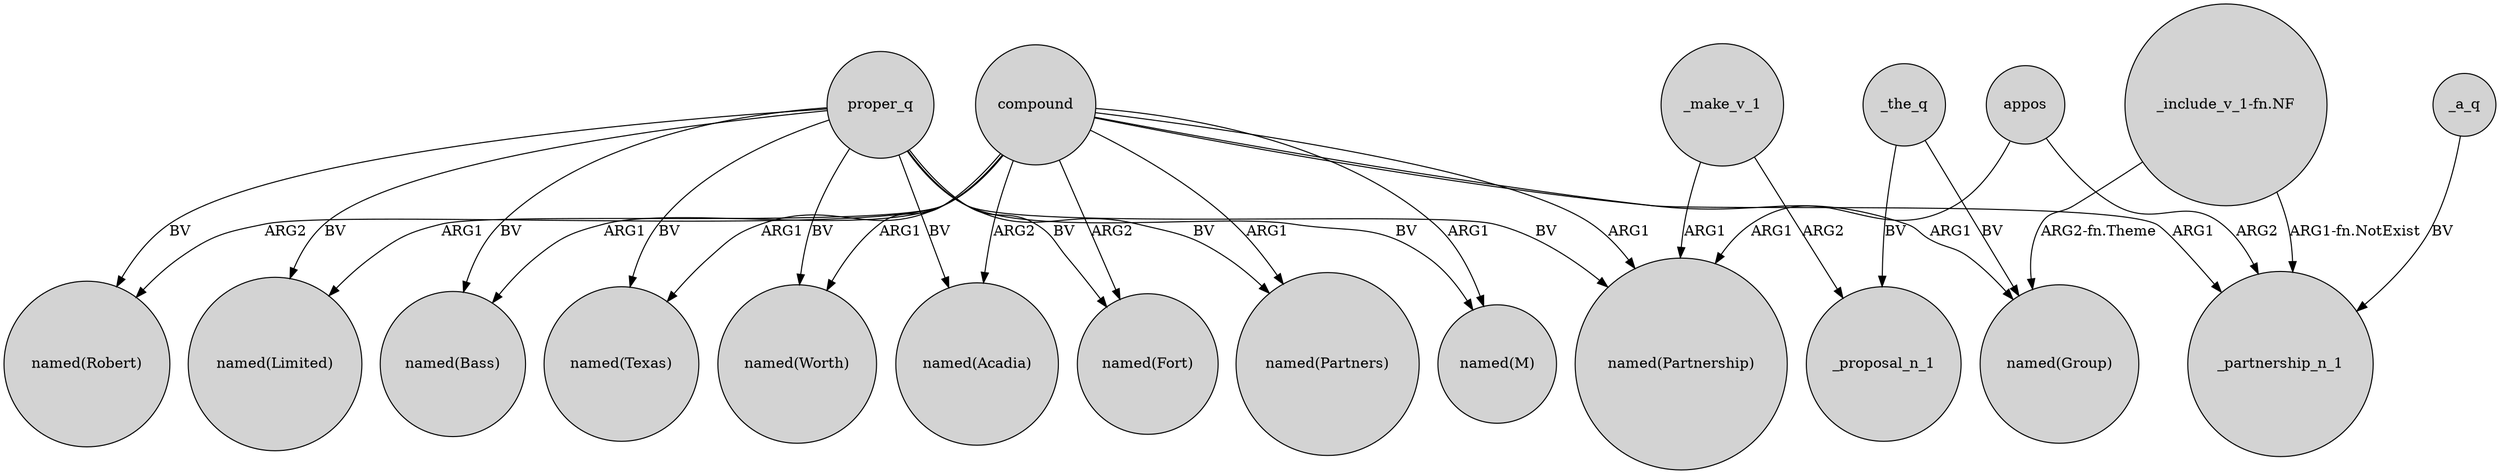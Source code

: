 digraph {
	node [shape=circle style=filled]
	appos -> "named(Partnership)" [label=ARG1]
	proper_q -> "named(Bass)" [label=BV]
	proper_q -> "named(Partners)" [label=BV]
	compound -> "named(Texas)" [label=ARG1]
	_the_q -> _proposal_n_1 [label=BV]
	proper_q -> "named(Acadia)" [label=BV]
	compound -> "named(Robert)" [label=ARG2]
	_make_v_1 -> _proposal_n_1 [label=ARG2]
	proper_q -> "named(Fort)" [label=BV]
	compound -> "named(Partnership)" [label=ARG1]
	proper_q -> "named(M)" [label=BV]
	proper_q -> "named(Limited)" [label=BV]
	compound -> "named(Group)" [label=ARG1]
	compound -> "named(Bass)" [label=ARG1]
	_make_v_1 -> "named(Partnership)" [label=ARG1]
	proper_q -> "named(Texas)" [label=BV]
	"_include_v_1-fn.NF" -> "named(Group)" [label="ARG2-fn.Theme"]
	_a_q -> _partnership_n_1 [label=BV]
	compound -> "named(M)" [label=ARG1]
	proper_q -> "named(Robert)" [label=BV]
	_the_q -> "named(Group)" [label=BV]
	proper_q -> "named(Partnership)" [label=BV]
	"_include_v_1-fn.NF" -> _partnership_n_1 [label="ARG1-fn.NotExist"]
	compound -> "named(Partners)" [label=ARG1]
	compound -> "named(Worth)" [label=ARG1]
	compound -> _partnership_n_1 [label=ARG1]
	appos -> _partnership_n_1 [label=ARG2]
	compound -> "named(Acadia)" [label=ARG2]
	proper_q -> "named(Worth)" [label=BV]
	compound -> "named(Limited)" [label=ARG1]
	compound -> "named(Fort)" [label=ARG2]
}
